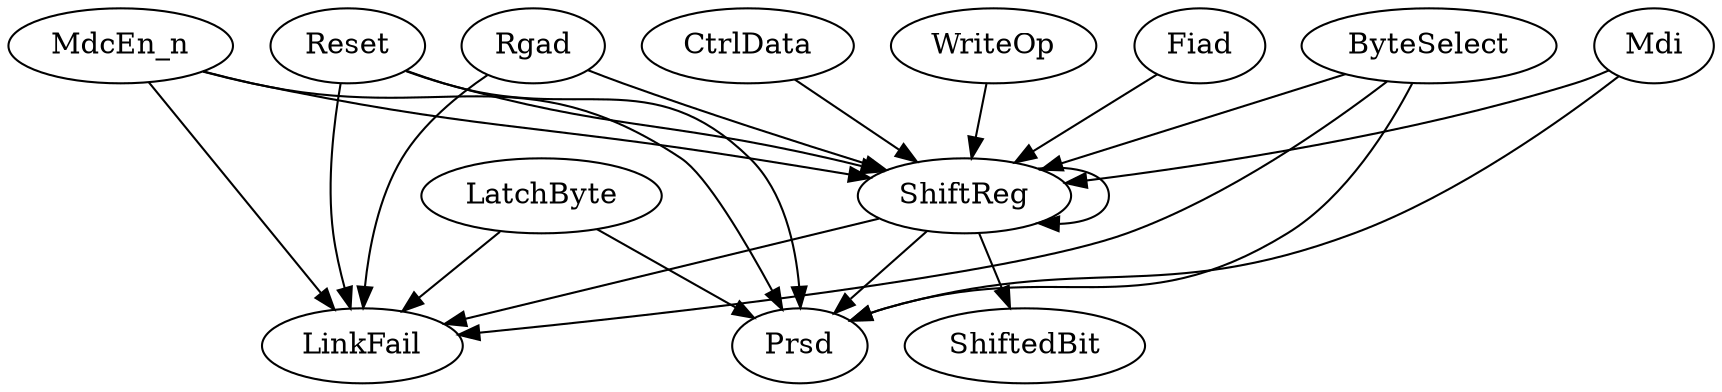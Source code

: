 digraph "" {
	Reset -> LinkFail	 [weight=2.0];
	Reset -> ShiftReg	 [weight=8.0];
	Reset -> Prsd	 [weight=3.0];
	Mdi -> ShiftReg	 [weight=1.0];
	Mdi -> Prsd	 [weight=2.0];
	WriteOp -> ShiftReg	 [weight=1.0];
	MdcEn_n -> LinkFail	 [weight=1.0];
	MdcEn_n -> ShiftReg	 [weight=7.0];
	MdcEn_n -> Prsd	 [weight=2.0];
	Fiad -> ShiftReg	 [weight=2.0];
	Rgad -> LinkFail	 [weight=1.0];
	Rgad -> ShiftReg	 [weight=1.0];
	LatchByte -> LinkFail	 [weight=1.0];
	LatchByte -> Prsd	 [weight=3.0];
	ShiftReg -> LinkFail	 [weight=1.0];
	ShiftReg -> ShiftReg	 [weight=1.0];
	ShiftReg -> ShiftedBit	 [weight=1.0];
	ShiftReg -> Prsd	 [weight=2.0];
	CtrlData -> ShiftReg	 [weight=2.0];
	ByteSelect -> LinkFail	 [weight=1.0];
	ByteSelect -> ShiftReg	 [weight=12.0];
	ByteSelect -> Prsd	 [weight=2.0];
}
